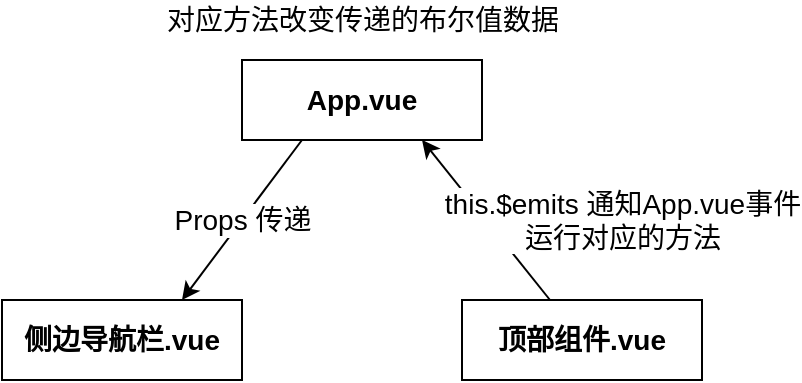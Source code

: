 <mxfile scale="2" border="20">
    <diagram id="yk7K6F6VdCBugUoSx1Jc" name="第 1 页">
        <mxGraphModel dx="702" dy="340" grid="1" gridSize="10" guides="1" tooltips="1" connect="1" arrows="1" fold="1" page="1" pageScale="1" pageWidth="827" pageHeight="1169" background="#FFFFFF" math="0" shadow="0">
            <root>
                <mxCell id="0"/>
                <mxCell id="1" parent="0"/>
                <mxCell id="5" value="" style="edgeStyle=none;html=1;fontSize=14;exitX=0.25;exitY=1;exitDx=0;exitDy=0;entryX=0.75;entryY=0;entryDx=0;entryDy=0;" edge="1" parent="1" source="4" target="2">
                    <mxGeometry relative="1" as="geometry">
                        <mxPoint x="230" y="130" as="targetPoint"/>
                    </mxGeometry>
                </mxCell>
                <mxCell id="9" value="Props 传递" style="edgeLabel;html=1;align=center;verticalAlign=middle;resizable=0;points=[];fontSize=14;" vertex="1" connectable="0" parent="5">
                    <mxGeometry x="-0.324" y="-1" relative="1" as="geometry">
                        <mxPoint x="-9" y="13" as="offset"/>
                    </mxGeometry>
                </mxCell>
                <mxCell id="2" value="侧边导航栏.vue" style="rounded=0;whiteSpace=wrap;html=1;fontStyle=1;fontSize=14;" vertex="1" parent="1">
                    <mxGeometry x="80" y="160" width="120" height="40" as="geometry"/>
                </mxCell>
                <mxCell id="6" style="edgeStyle=none;html=1;entryX=0.75;entryY=1;entryDx=0;entryDy=0;fontSize=14;" edge="1" parent="1" source="3" target="4">
                    <mxGeometry relative="1" as="geometry"/>
                </mxCell>
                <mxCell id="8" value="this.$emits 通知App.vue事件&lt;br&gt;运行对应的方法" style="edgeLabel;html=1;align=center;verticalAlign=middle;resizable=0;points=[];fontSize=14;" vertex="1" connectable="0" parent="6">
                    <mxGeometry x="-0.199" y="-3" relative="1" as="geometry">
                        <mxPoint x="59" y="-6" as="offset"/>
                    </mxGeometry>
                </mxCell>
                <mxCell id="3" value="顶部组件.vue" style="rounded=0;whiteSpace=wrap;html=1;fontStyle=1;fontSize=14;" vertex="1" parent="1">
                    <mxGeometry x="310" y="160" width="120" height="40" as="geometry"/>
                </mxCell>
                <mxCell id="4" value="App.vue" style="rounded=0;whiteSpace=wrap;html=1;fontStyle=1;fontSize=14;" vertex="1" parent="1">
                    <mxGeometry x="200" y="40" width="120" height="40" as="geometry"/>
                </mxCell>
                <mxCell id="10" value="对应方法改变传递的布尔值数据" style="text;html=1;align=center;verticalAlign=middle;resizable=0;points=[];autosize=1;strokeColor=none;fillColor=none;fontSize=14;" vertex="1" parent="1">
                    <mxGeometry x="155" y="10" width="210" height="20" as="geometry"/>
                </mxCell>
            </root>
        </mxGraphModel>
    </diagram>
</mxfile>